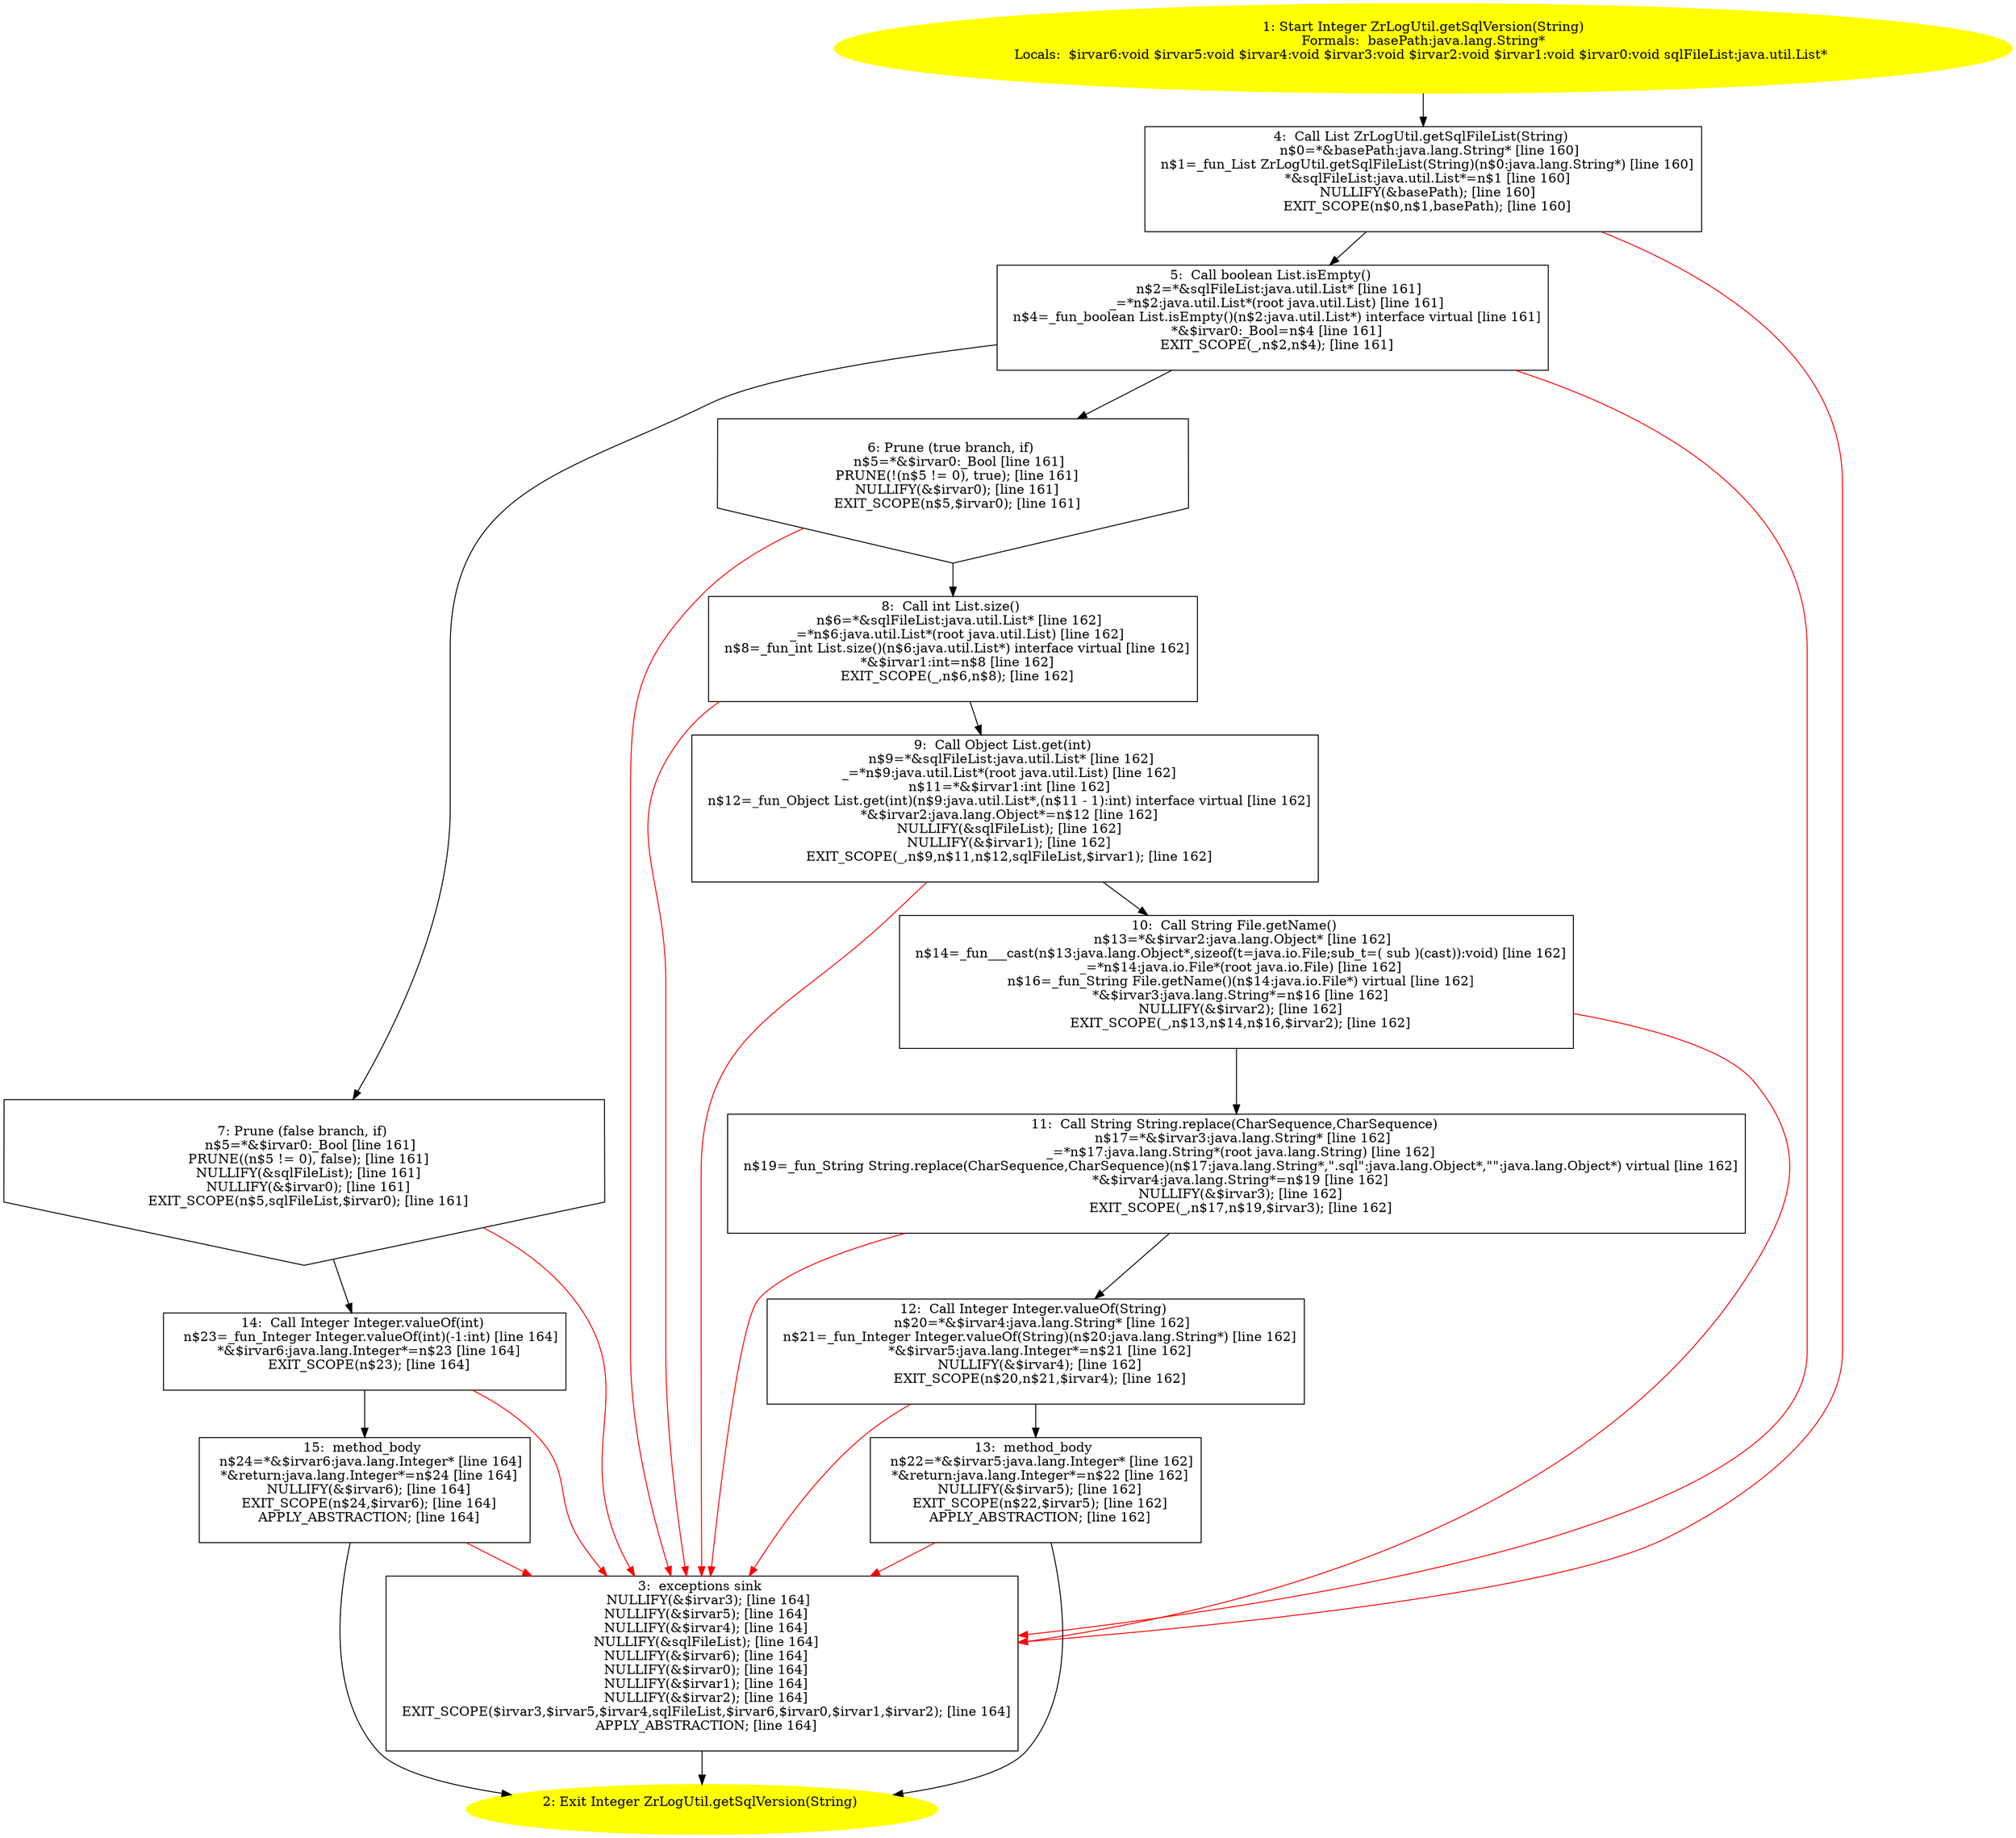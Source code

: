 /* @generated */
digraph cfg {
"com.zrlog.util.ZrLogUtil.getSqlVersion(java.lang.String):java.lang.Integer.76a72a67ea0bc8a579a04d7e90cc0424_1" [label="1: Start Integer ZrLogUtil.getSqlVersion(String)\nFormals:  basePath:java.lang.String*\nLocals:  $irvar6:void $irvar5:void $irvar4:void $irvar3:void $irvar2:void $irvar1:void $irvar0:void sqlFileList:java.util.List* \n  " color=yellow style=filled]
	

	 "com.zrlog.util.ZrLogUtil.getSqlVersion(java.lang.String):java.lang.Integer.76a72a67ea0bc8a579a04d7e90cc0424_1" -> "com.zrlog.util.ZrLogUtil.getSqlVersion(java.lang.String):java.lang.Integer.76a72a67ea0bc8a579a04d7e90cc0424_4" ;
"com.zrlog.util.ZrLogUtil.getSqlVersion(java.lang.String):java.lang.Integer.76a72a67ea0bc8a579a04d7e90cc0424_2" [label="2: Exit Integer ZrLogUtil.getSqlVersion(String) \n  " color=yellow style=filled]
	

"com.zrlog.util.ZrLogUtil.getSqlVersion(java.lang.String):java.lang.Integer.76a72a67ea0bc8a579a04d7e90cc0424_3" [label="3:  exceptions sink \n   NULLIFY(&$irvar3); [line 164]\n  NULLIFY(&$irvar5); [line 164]\n  NULLIFY(&$irvar4); [line 164]\n  NULLIFY(&sqlFileList); [line 164]\n  NULLIFY(&$irvar6); [line 164]\n  NULLIFY(&$irvar0); [line 164]\n  NULLIFY(&$irvar1); [line 164]\n  NULLIFY(&$irvar2); [line 164]\n  EXIT_SCOPE($irvar3,$irvar5,$irvar4,sqlFileList,$irvar6,$irvar0,$irvar1,$irvar2); [line 164]\n  APPLY_ABSTRACTION; [line 164]\n " shape="box"]
	

	 "com.zrlog.util.ZrLogUtil.getSqlVersion(java.lang.String):java.lang.Integer.76a72a67ea0bc8a579a04d7e90cc0424_3" -> "com.zrlog.util.ZrLogUtil.getSqlVersion(java.lang.String):java.lang.Integer.76a72a67ea0bc8a579a04d7e90cc0424_2" ;
"com.zrlog.util.ZrLogUtil.getSqlVersion(java.lang.String):java.lang.Integer.76a72a67ea0bc8a579a04d7e90cc0424_4" [label="4:  Call List ZrLogUtil.getSqlFileList(String) \n   n$0=*&basePath:java.lang.String* [line 160]\n  n$1=_fun_List ZrLogUtil.getSqlFileList(String)(n$0:java.lang.String*) [line 160]\n  *&sqlFileList:java.util.List*=n$1 [line 160]\n  NULLIFY(&basePath); [line 160]\n  EXIT_SCOPE(n$0,n$1,basePath); [line 160]\n " shape="box"]
	

	 "com.zrlog.util.ZrLogUtil.getSqlVersion(java.lang.String):java.lang.Integer.76a72a67ea0bc8a579a04d7e90cc0424_4" -> "com.zrlog.util.ZrLogUtil.getSqlVersion(java.lang.String):java.lang.Integer.76a72a67ea0bc8a579a04d7e90cc0424_5" ;
	 "com.zrlog.util.ZrLogUtil.getSqlVersion(java.lang.String):java.lang.Integer.76a72a67ea0bc8a579a04d7e90cc0424_4" -> "com.zrlog.util.ZrLogUtil.getSqlVersion(java.lang.String):java.lang.Integer.76a72a67ea0bc8a579a04d7e90cc0424_3" [color="red" ];
"com.zrlog.util.ZrLogUtil.getSqlVersion(java.lang.String):java.lang.Integer.76a72a67ea0bc8a579a04d7e90cc0424_5" [label="5:  Call boolean List.isEmpty() \n   n$2=*&sqlFileList:java.util.List* [line 161]\n  _=*n$2:java.util.List*(root java.util.List) [line 161]\n  n$4=_fun_boolean List.isEmpty()(n$2:java.util.List*) interface virtual [line 161]\n  *&$irvar0:_Bool=n$4 [line 161]\n  EXIT_SCOPE(_,n$2,n$4); [line 161]\n " shape="box"]
	

	 "com.zrlog.util.ZrLogUtil.getSqlVersion(java.lang.String):java.lang.Integer.76a72a67ea0bc8a579a04d7e90cc0424_5" -> "com.zrlog.util.ZrLogUtil.getSqlVersion(java.lang.String):java.lang.Integer.76a72a67ea0bc8a579a04d7e90cc0424_6" ;
	 "com.zrlog.util.ZrLogUtil.getSqlVersion(java.lang.String):java.lang.Integer.76a72a67ea0bc8a579a04d7e90cc0424_5" -> "com.zrlog.util.ZrLogUtil.getSqlVersion(java.lang.String):java.lang.Integer.76a72a67ea0bc8a579a04d7e90cc0424_7" ;
	 "com.zrlog.util.ZrLogUtil.getSqlVersion(java.lang.String):java.lang.Integer.76a72a67ea0bc8a579a04d7e90cc0424_5" -> "com.zrlog.util.ZrLogUtil.getSqlVersion(java.lang.String):java.lang.Integer.76a72a67ea0bc8a579a04d7e90cc0424_3" [color="red" ];
"com.zrlog.util.ZrLogUtil.getSqlVersion(java.lang.String):java.lang.Integer.76a72a67ea0bc8a579a04d7e90cc0424_6" [label="6: Prune (true branch, if) \n   n$5=*&$irvar0:_Bool [line 161]\n  PRUNE(!(n$5 != 0), true); [line 161]\n  NULLIFY(&$irvar0); [line 161]\n  EXIT_SCOPE(n$5,$irvar0); [line 161]\n " shape="invhouse"]
	

	 "com.zrlog.util.ZrLogUtil.getSqlVersion(java.lang.String):java.lang.Integer.76a72a67ea0bc8a579a04d7e90cc0424_6" -> "com.zrlog.util.ZrLogUtil.getSqlVersion(java.lang.String):java.lang.Integer.76a72a67ea0bc8a579a04d7e90cc0424_8" ;
	 "com.zrlog.util.ZrLogUtil.getSqlVersion(java.lang.String):java.lang.Integer.76a72a67ea0bc8a579a04d7e90cc0424_6" -> "com.zrlog.util.ZrLogUtil.getSqlVersion(java.lang.String):java.lang.Integer.76a72a67ea0bc8a579a04d7e90cc0424_3" [color="red" ];
"com.zrlog.util.ZrLogUtil.getSqlVersion(java.lang.String):java.lang.Integer.76a72a67ea0bc8a579a04d7e90cc0424_7" [label="7: Prune (false branch, if) \n   n$5=*&$irvar0:_Bool [line 161]\n  PRUNE((n$5 != 0), false); [line 161]\n  NULLIFY(&sqlFileList); [line 161]\n  NULLIFY(&$irvar0); [line 161]\n  EXIT_SCOPE(n$5,sqlFileList,$irvar0); [line 161]\n " shape="invhouse"]
	

	 "com.zrlog.util.ZrLogUtil.getSqlVersion(java.lang.String):java.lang.Integer.76a72a67ea0bc8a579a04d7e90cc0424_7" -> "com.zrlog.util.ZrLogUtil.getSqlVersion(java.lang.String):java.lang.Integer.76a72a67ea0bc8a579a04d7e90cc0424_14" ;
	 "com.zrlog.util.ZrLogUtil.getSqlVersion(java.lang.String):java.lang.Integer.76a72a67ea0bc8a579a04d7e90cc0424_7" -> "com.zrlog.util.ZrLogUtil.getSqlVersion(java.lang.String):java.lang.Integer.76a72a67ea0bc8a579a04d7e90cc0424_3" [color="red" ];
"com.zrlog.util.ZrLogUtil.getSqlVersion(java.lang.String):java.lang.Integer.76a72a67ea0bc8a579a04d7e90cc0424_8" [label="8:  Call int List.size() \n   n$6=*&sqlFileList:java.util.List* [line 162]\n  _=*n$6:java.util.List*(root java.util.List) [line 162]\n  n$8=_fun_int List.size()(n$6:java.util.List*) interface virtual [line 162]\n  *&$irvar1:int=n$8 [line 162]\n  EXIT_SCOPE(_,n$6,n$8); [line 162]\n " shape="box"]
	

	 "com.zrlog.util.ZrLogUtil.getSqlVersion(java.lang.String):java.lang.Integer.76a72a67ea0bc8a579a04d7e90cc0424_8" -> "com.zrlog.util.ZrLogUtil.getSqlVersion(java.lang.String):java.lang.Integer.76a72a67ea0bc8a579a04d7e90cc0424_9" ;
	 "com.zrlog.util.ZrLogUtil.getSqlVersion(java.lang.String):java.lang.Integer.76a72a67ea0bc8a579a04d7e90cc0424_8" -> "com.zrlog.util.ZrLogUtil.getSqlVersion(java.lang.String):java.lang.Integer.76a72a67ea0bc8a579a04d7e90cc0424_3" [color="red" ];
"com.zrlog.util.ZrLogUtil.getSqlVersion(java.lang.String):java.lang.Integer.76a72a67ea0bc8a579a04d7e90cc0424_9" [label="9:  Call Object List.get(int) \n   n$9=*&sqlFileList:java.util.List* [line 162]\n  _=*n$9:java.util.List*(root java.util.List) [line 162]\n  n$11=*&$irvar1:int [line 162]\n  n$12=_fun_Object List.get(int)(n$9:java.util.List*,(n$11 - 1):int) interface virtual [line 162]\n  *&$irvar2:java.lang.Object*=n$12 [line 162]\n  NULLIFY(&sqlFileList); [line 162]\n  NULLIFY(&$irvar1); [line 162]\n  EXIT_SCOPE(_,n$9,n$11,n$12,sqlFileList,$irvar1); [line 162]\n " shape="box"]
	

	 "com.zrlog.util.ZrLogUtil.getSqlVersion(java.lang.String):java.lang.Integer.76a72a67ea0bc8a579a04d7e90cc0424_9" -> "com.zrlog.util.ZrLogUtil.getSqlVersion(java.lang.String):java.lang.Integer.76a72a67ea0bc8a579a04d7e90cc0424_10" ;
	 "com.zrlog.util.ZrLogUtil.getSqlVersion(java.lang.String):java.lang.Integer.76a72a67ea0bc8a579a04d7e90cc0424_9" -> "com.zrlog.util.ZrLogUtil.getSqlVersion(java.lang.String):java.lang.Integer.76a72a67ea0bc8a579a04d7e90cc0424_3" [color="red" ];
"com.zrlog.util.ZrLogUtil.getSqlVersion(java.lang.String):java.lang.Integer.76a72a67ea0bc8a579a04d7e90cc0424_10" [label="10:  Call String File.getName() \n   n$13=*&$irvar2:java.lang.Object* [line 162]\n  n$14=_fun___cast(n$13:java.lang.Object*,sizeof(t=java.io.File;sub_t=( sub )(cast)):void) [line 162]\n  _=*n$14:java.io.File*(root java.io.File) [line 162]\n  n$16=_fun_String File.getName()(n$14:java.io.File*) virtual [line 162]\n  *&$irvar3:java.lang.String*=n$16 [line 162]\n  NULLIFY(&$irvar2); [line 162]\n  EXIT_SCOPE(_,n$13,n$14,n$16,$irvar2); [line 162]\n " shape="box"]
	

	 "com.zrlog.util.ZrLogUtil.getSqlVersion(java.lang.String):java.lang.Integer.76a72a67ea0bc8a579a04d7e90cc0424_10" -> "com.zrlog.util.ZrLogUtil.getSqlVersion(java.lang.String):java.lang.Integer.76a72a67ea0bc8a579a04d7e90cc0424_11" ;
	 "com.zrlog.util.ZrLogUtil.getSqlVersion(java.lang.String):java.lang.Integer.76a72a67ea0bc8a579a04d7e90cc0424_10" -> "com.zrlog.util.ZrLogUtil.getSqlVersion(java.lang.String):java.lang.Integer.76a72a67ea0bc8a579a04d7e90cc0424_3" [color="red" ];
"com.zrlog.util.ZrLogUtil.getSqlVersion(java.lang.String):java.lang.Integer.76a72a67ea0bc8a579a04d7e90cc0424_11" [label="11:  Call String String.replace(CharSequence,CharSequence) \n   n$17=*&$irvar3:java.lang.String* [line 162]\n  _=*n$17:java.lang.String*(root java.lang.String) [line 162]\n  n$19=_fun_String String.replace(CharSequence,CharSequence)(n$17:java.lang.String*,\".sql\":java.lang.Object*,\"\":java.lang.Object*) virtual [line 162]\n  *&$irvar4:java.lang.String*=n$19 [line 162]\n  NULLIFY(&$irvar3); [line 162]\n  EXIT_SCOPE(_,n$17,n$19,$irvar3); [line 162]\n " shape="box"]
	

	 "com.zrlog.util.ZrLogUtil.getSqlVersion(java.lang.String):java.lang.Integer.76a72a67ea0bc8a579a04d7e90cc0424_11" -> "com.zrlog.util.ZrLogUtil.getSqlVersion(java.lang.String):java.lang.Integer.76a72a67ea0bc8a579a04d7e90cc0424_12" ;
	 "com.zrlog.util.ZrLogUtil.getSqlVersion(java.lang.String):java.lang.Integer.76a72a67ea0bc8a579a04d7e90cc0424_11" -> "com.zrlog.util.ZrLogUtil.getSqlVersion(java.lang.String):java.lang.Integer.76a72a67ea0bc8a579a04d7e90cc0424_3" [color="red" ];
"com.zrlog.util.ZrLogUtil.getSqlVersion(java.lang.String):java.lang.Integer.76a72a67ea0bc8a579a04d7e90cc0424_12" [label="12:  Call Integer Integer.valueOf(String) \n   n$20=*&$irvar4:java.lang.String* [line 162]\n  n$21=_fun_Integer Integer.valueOf(String)(n$20:java.lang.String*) [line 162]\n  *&$irvar5:java.lang.Integer*=n$21 [line 162]\n  NULLIFY(&$irvar4); [line 162]\n  EXIT_SCOPE(n$20,n$21,$irvar4); [line 162]\n " shape="box"]
	

	 "com.zrlog.util.ZrLogUtil.getSqlVersion(java.lang.String):java.lang.Integer.76a72a67ea0bc8a579a04d7e90cc0424_12" -> "com.zrlog.util.ZrLogUtil.getSqlVersion(java.lang.String):java.lang.Integer.76a72a67ea0bc8a579a04d7e90cc0424_13" ;
	 "com.zrlog.util.ZrLogUtil.getSqlVersion(java.lang.String):java.lang.Integer.76a72a67ea0bc8a579a04d7e90cc0424_12" -> "com.zrlog.util.ZrLogUtil.getSqlVersion(java.lang.String):java.lang.Integer.76a72a67ea0bc8a579a04d7e90cc0424_3" [color="red" ];
"com.zrlog.util.ZrLogUtil.getSqlVersion(java.lang.String):java.lang.Integer.76a72a67ea0bc8a579a04d7e90cc0424_13" [label="13:  method_body \n   n$22=*&$irvar5:java.lang.Integer* [line 162]\n  *&return:java.lang.Integer*=n$22 [line 162]\n  NULLIFY(&$irvar5); [line 162]\n  EXIT_SCOPE(n$22,$irvar5); [line 162]\n  APPLY_ABSTRACTION; [line 162]\n " shape="box"]
	

	 "com.zrlog.util.ZrLogUtil.getSqlVersion(java.lang.String):java.lang.Integer.76a72a67ea0bc8a579a04d7e90cc0424_13" -> "com.zrlog.util.ZrLogUtil.getSqlVersion(java.lang.String):java.lang.Integer.76a72a67ea0bc8a579a04d7e90cc0424_2" ;
	 "com.zrlog.util.ZrLogUtil.getSqlVersion(java.lang.String):java.lang.Integer.76a72a67ea0bc8a579a04d7e90cc0424_13" -> "com.zrlog.util.ZrLogUtil.getSqlVersion(java.lang.String):java.lang.Integer.76a72a67ea0bc8a579a04d7e90cc0424_3" [color="red" ];
"com.zrlog.util.ZrLogUtil.getSqlVersion(java.lang.String):java.lang.Integer.76a72a67ea0bc8a579a04d7e90cc0424_14" [label="14:  Call Integer Integer.valueOf(int) \n   n$23=_fun_Integer Integer.valueOf(int)(-1:int) [line 164]\n  *&$irvar6:java.lang.Integer*=n$23 [line 164]\n  EXIT_SCOPE(n$23); [line 164]\n " shape="box"]
	

	 "com.zrlog.util.ZrLogUtil.getSqlVersion(java.lang.String):java.lang.Integer.76a72a67ea0bc8a579a04d7e90cc0424_14" -> "com.zrlog.util.ZrLogUtil.getSqlVersion(java.lang.String):java.lang.Integer.76a72a67ea0bc8a579a04d7e90cc0424_15" ;
	 "com.zrlog.util.ZrLogUtil.getSqlVersion(java.lang.String):java.lang.Integer.76a72a67ea0bc8a579a04d7e90cc0424_14" -> "com.zrlog.util.ZrLogUtil.getSqlVersion(java.lang.String):java.lang.Integer.76a72a67ea0bc8a579a04d7e90cc0424_3" [color="red" ];
"com.zrlog.util.ZrLogUtil.getSqlVersion(java.lang.String):java.lang.Integer.76a72a67ea0bc8a579a04d7e90cc0424_15" [label="15:  method_body \n   n$24=*&$irvar6:java.lang.Integer* [line 164]\n  *&return:java.lang.Integer*=n$24 [line 164]\n  NULLIFY(&$irvar6); [line 164]\n  EXIT_SCOPE(n$24,$irvar6); [line 164]\n  APPLY_ABSTRACTION; [line 164]\n " shape="box"]
	

	 "com.zrlog.util.ZrLogUtil.getSqlVersion(java.lang.String):java.lang.Integer.76a72a67ea0bc8a579a04d7e90cc0424_15" -> "com.zrlog.util.ZrLogUtil.getSqlVersion(java.lang.String):java.lang.Integer.76a72a67ea0bc8a579a04d7e90cc0424_2" ;
	 "com.zrlog.util.ZrLogUtil.getSqlVersion(java.lang.String):java.lang.Integer.76a72a67ea0bc8a579a04d7e90cc0424_15" -> "com.zrlog.util.ZrLogUtil.getSqlVersion(java.lang.String):java.lang.Integer.76a72a67ea0bc8a579a04d7e90cc0424_3" [color="red" ];
}
